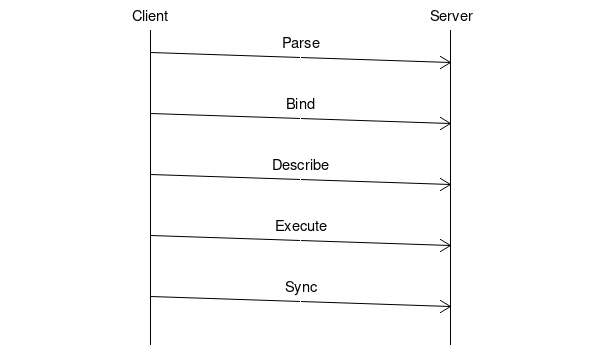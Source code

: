 msc {
    arcgradient=10;

    a [label="Client"], b [label="Server"];

    a=>>b [label="Parse\n\n"];
    a=>>b [label="Bind\n\n"];
    a=>>b [label="Describe\n\n"];
    a=>>b [label="Execute\n\n"];
    a=>>b [label="Sync\n\n"];
}

